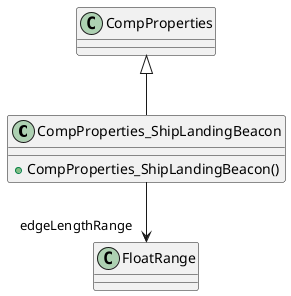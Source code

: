 @startuml
class CompProperties_ShipLandingBeacon {
    + CompProperties_ShipLandingBeacon()
}
CompProperties <|-- CompProperties_ShipLandingBeacon
CompProperties_ShipLandingBeacon --> "edgeLengthRange" FloatRange
@enduml
